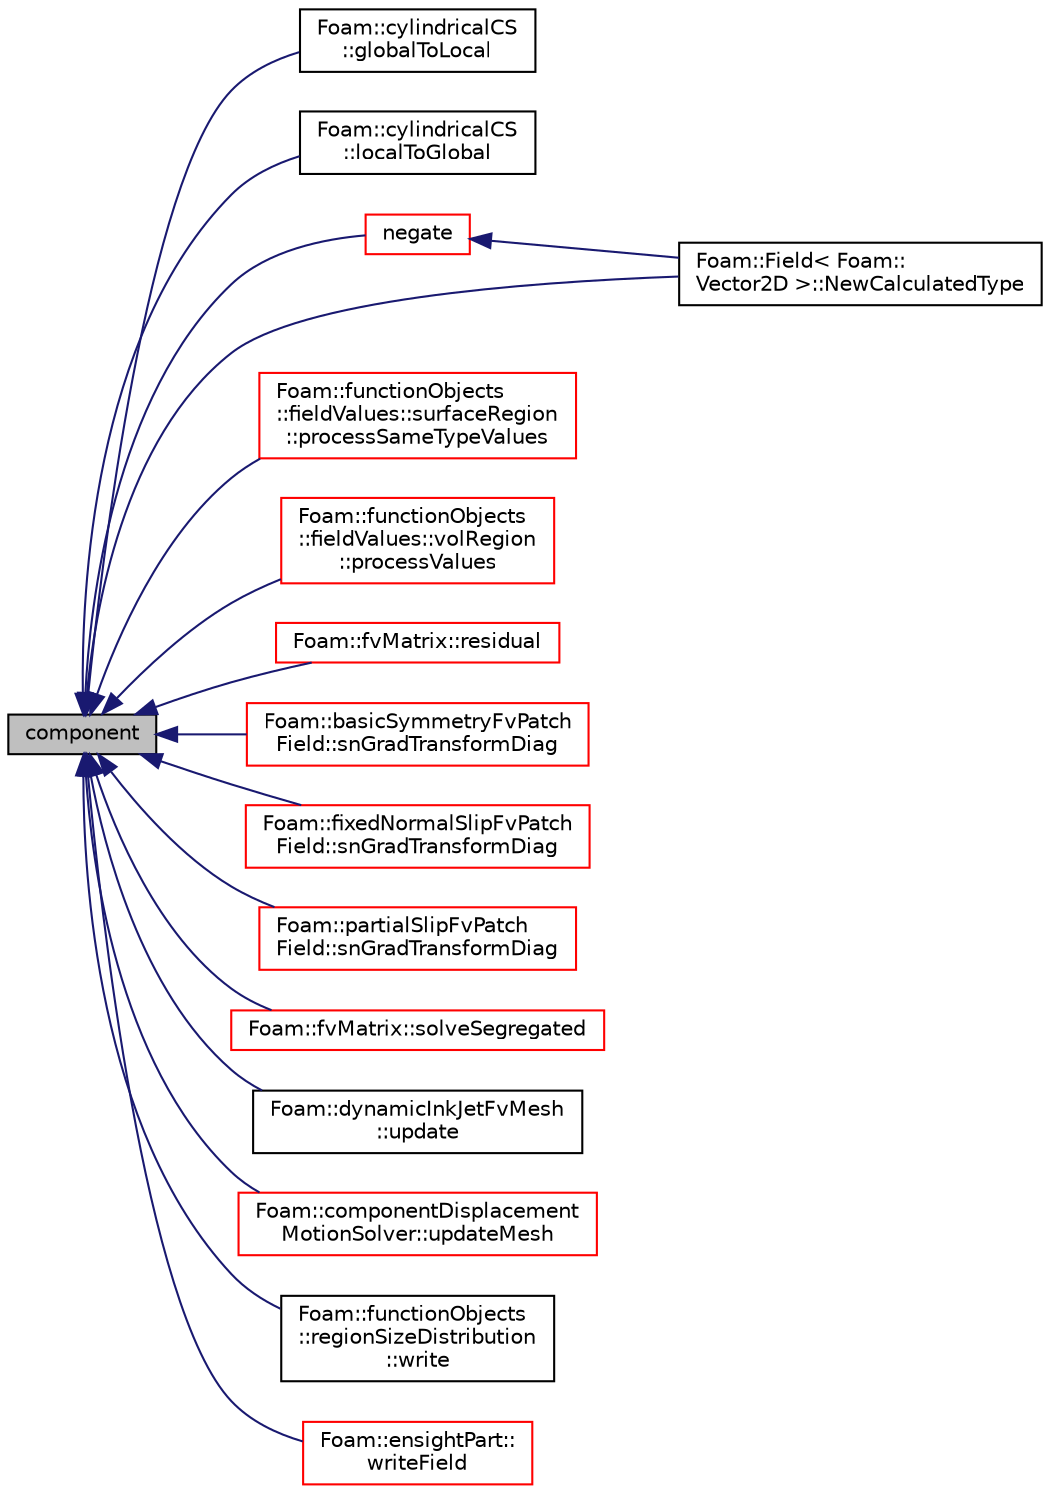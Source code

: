 digraph "component"
{
  bgcolor="transparent";
  edge [fontname="Helvetica",fontsize="10",labelfontname="Helvetica",labelfontsize="10"];
  node [fontname="Helvetica",fontsize="10",shape=record];
  rankdir="LR";
  Node1 [label="component",height=0.2,width=0.4,color="black", fillcolor="grey75", style="filled", fontcolor="black"];
  Node1 -> Node2 [dir="back",color="midnightblue",fontsize="10",style="solid",fontname="Helvetica"];
  Node2 [label="Foam::cylindricalCS\l::globalToLocal",height=0.2,width=0.4,color="black",URL="$a00498.html#a7075505d1bd0f09368abb95646da62e5",tooltip="Convert from global Cartesian system to the local coordinate system. "];
  Node1 -> Node3 [dir="back",color="midnightblue",fontsize="10",style="solid",fontname="Helvetica"];
  Node3 [label="Foam::cylindricalCS\l::localToGlobal",height=0.2,width=0.4,color="black",URL="$a00498.html#a97107223086bc8c394b42250835d9afe",tooltip="Convert from local coordinate system to the global Cartesian system. "];
  Node1 -> Node4 [dir="back",color="midnightblue",fontsize="10",style="solid",fontname="Helvetica"];
  Node4 [label="negate",height=0.2,width=0.4,color="red",URL="$a00760.html#abcdb1512395327f8236a4f4a4d4ff648",tooltip="Negate this field. "];
  Node4 -> Node5 [dir="back",color="midnightblue",fontsize="10",style="solid",fontname="Helvetica"];
  Node5 [label="Foam::Field\< Foam::\lVector2D \>::NewCalculatedType",height=0.2,width=0.4,color="black",URL="$a00760.html#ae6bdf47436f49314cb0fc784144bf18f",tooltip="Return a pointer to a new calculatedFvPatchFieldField created on. "];
  Node1 -> Node5 [dir="back",color="midnightblue",fontsize="10",style="solid",fontname="Helvetica"];
  Node1 -> Node6 [dir="back",color="midnightblue",fontsize="10",style="solid",fontname="Helvetica"];
  Node6 [label="Foam::functionObjects\l::fieldValues::surfaceRegion\l::processSameTypeValues",height=0.2,width=0.4,color="red",URL="$a02580.html#af00edc302e7299fbe50b52d0e002a1b5",tooltip="Apply the &#39;operation&#39; to the values. Operation has to. "];
  Node1 -> Node7 [dir="back",color="midnightblue",fontsize="10",style="solid",fontname="Helvetica"];
  Node7 [label="Foam::functionObjects\l::fieldValues::volRegion\l::processValues",height=0.2,width=0.4,color="red",URL="$a02921.html#a16e674670b4fae4dd8ef80854dcae0da",tooltip="Apply the &#39;operation&#39; to the values. "];
  Node1 -> Node8 [dir="back",color="midnightblue",fontsize="10",style="solid",fontname="Helvetica"];
  Node8 [label="Foam::fvMatrix::residual",height=0.2,width=0.4,color="red",URL="$a00887.html#a4a74ee25a4d4e355df76ce3081cacc41",tooltip="Return the matrix residual. "];
  Node1 -> Node9 [dir="back",color="midnightblue",fontsize="10",style="solid",fontname="Helvetica"];
  Node9 [label="Foam::basicSymmetryFvPatch\lField::snGradTransformDiag",height=0.2,width=0.4,color="red",URL="$a00118.html#a34aea5f8557ad4398ecbd1d9a04ee5df",tooltip="Return face-gradient transform diagonal. "];
  Node1 -> Node10 [dir="back",color="midnightblue",fontsize="10",style="solid",fontname="Helvetica"];
  Node10 [label="Foam::fixedNormalSlipFvPatch\lField::snGradTransformDiag",height=0.2,width=0.4,color="red",URL="$a00835.html#a34aea5f8557ad4398ecbd1d9a04ee5df",tooltip="Return face-gradient transform diagonal. "];
  Node1 -> Node11 [dir="back",color="midnightblue",fontsize="10",style="solid",fontname="Helvetica"];
  Node11 [label="Foam::partialSlipFvPatch\lField::snGradTransformDiag",height=0.2,width=0.4,color="red",URL="$a01814.html#a34aea5f8557ad4398ecbd1d9a04ee5df",tooltip="Return face-gradient transform diagonal. "];
  Node1 -> Node12 [dir="back",color="midnightblue",fontsize="10",style="solid",fontname="Helvetica"];
  Node12 [label="Foam::fvMatrix::solveSegregated",height=0.2,width=0.4,color="red",URL="$a00887.html#ac81931f1f6bf41327f87ae877d370449",tooltip="Solve segregated returning the solution statistics. "];
  Node1 -> Node13 [dir="back",color="midnightblue",fontsize="10",style="solid",fontname="Helvetica"];
  Node13 [label="Foam::dynamicInkJetFvMesh\l::update",height=0.2,width=0.4,color="black",URL="$a00607.html#aa2aac016e2bf7b5bd2b271786c2791aa",tooltip="Update the mesh for both mesh motion and topology change. "];
  Node1 -> Node14 [dir="back",color="midnightblue",fontsize="10",style="solid",fontname="Helvetica"];
  Node14 [label="Foam::componentDisplacement\lMotionSolver::updateMesh",height=0.2,width=0.4,color="red",URL="$a00324.html#ad57565956fd4064299f4bd3c4eebb1d4",tooltip="Update local data for topology changes. "];
  Node1 -> Node15 [dir="back",color="midnightblue",fontsize="10",style="solid",fontname="Helvetica"];
  Node15 [label="Foam::functionObjects\l::regionSizeDistribution\l::write",height=0.2,width=0.4,color="black",URL="$a02199.html#ae8f6374e29a250261b3979bbd6e5cb40",tooltip="Calculate the regionSizeDistribution and write. "];
  Node1 -> Node16 [dir="back",color="midnightblue",fontsize="10",style="solid",fontname="Helvetica"];
  Node16 [label="Foam::ensightPart::\lwriteField",height=0.2,width=0.4,color="red",URL="$a00653.html#a050124e84d2651585e7dc4e63fe354b9",tooltip="Write generalized field components. "];
}
